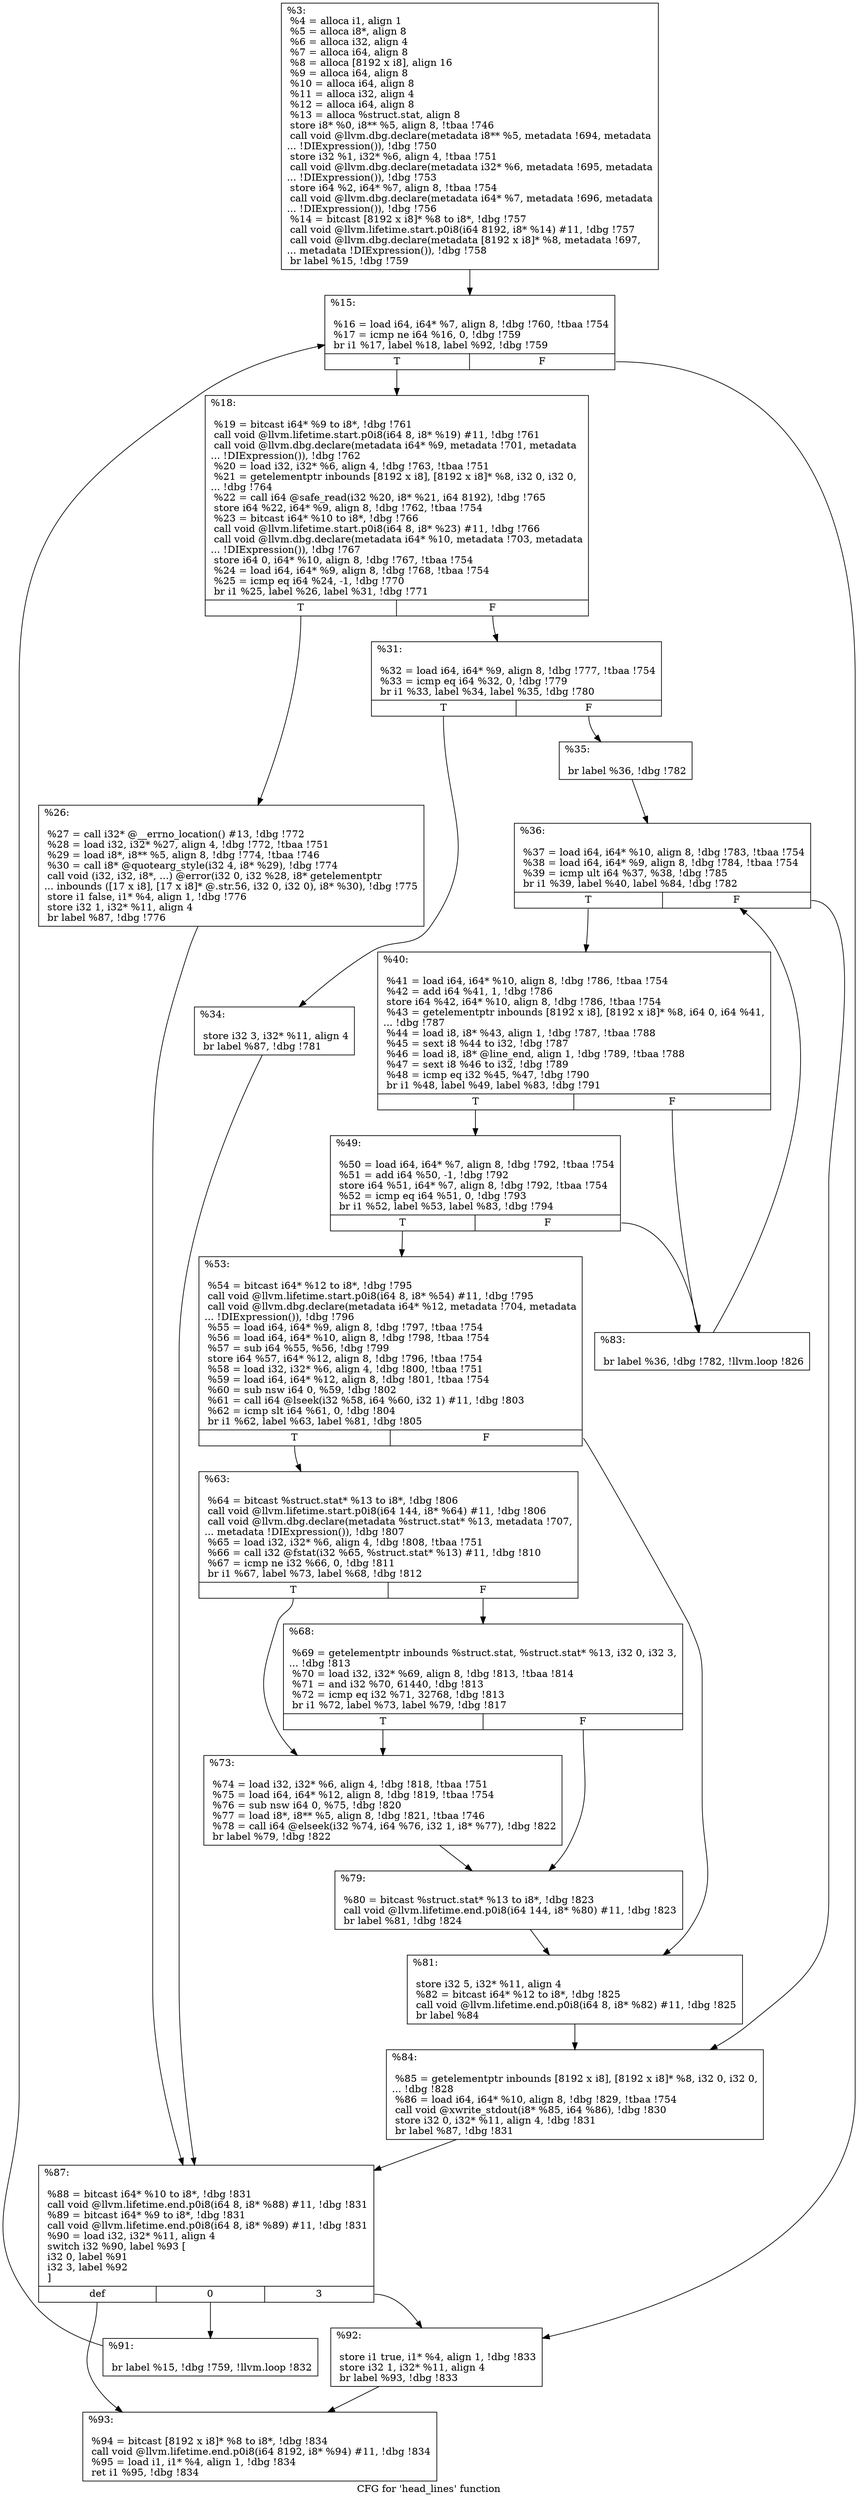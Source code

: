 digraph "CFG for 'head_lines' function" {
	label="CFG for 'head_lines' function";

	Node0x215cf20 [shape=record,label="{%3:\l  %4 = alloca i1, align 1\l  %5 = alloca i8*, align 8\l  %6 = alloca i32, align 4\l  %7 = alloca i64, align 8\l  %8 = alloca [8192 x i8], align 16\l  %9 = alloca i64, align 8\l  %10 = alloca i64, align 8\l  %11 = alloca i32, align 4\l  %12 = alloca i64, align 8\l  %13 = alloca %struct.stat, align 8\l  store i8* %0, i8** %5, align 8, !tbaa !746\l  call void @llvm.dbg.declare(metadata i8** %5, metadata !694, metadata\l... !DIExpression()), !dbg !750\l  store i32 %1, i32* %6, align 4, !tbaa !751\l  call void @llvm.dbg.declare(metadata i32* %6, metadata !695, metadata\l... !DIExpression()), !dbg !753\l  store i64 %2, i64* %7, align 8, !tbaa !754\l  call void @llvm.dbg.declare(metadata i64* %7, metadata !696, metadata\l... !DIExpression()), !dbg !756\l  %14 = bitcast [8192 x i8]* %8 to i8*, !dbg !757\l  call void @llvm.lifetime.start.p0i8(i64 8192, i8* %14) #11, !dbg !757\l  call void @llvm.dbg.declare(metadata [8192 x i8]* %8, metadata !697,\l... metadata !DIExpression()), !dbg !758\l  br label %15, !dbg !759\l}"];
	Node0x215cf20 -> Node0x215cff0;
	Node0x215cff0 [shape=record,label="{%15:\l\l  %16 = load i64, i64* %7, align 8, !dbg !760, !tbaa !754\l  %17 = icmp ne i64 %16, 0, !dbg !759\l  br i1 %17, label %18, label %92, !dbg !759\l|{<s0>T|<s1>F}}"];
	Node0x215cff0:s0 -> Node0x215d040;
	Node0x215cff0:s1 -> Node0x215d5e0;
	Node0x215d040 [shape=record,label="{%18:\l\l  %19 = bitcast i64* %9 to i8*, !dbg !761\l  call void @llvm.lifetime.start.p0i8(i64 8, i8* %19) #11, !dbg !761\l  call void @llvm.dbg.declare(metadata i64* %9, metadata !701, metadata\l... !DIExpression()), !dbg !762\l  %20 = load i32, i32* %6, align 4, !dbg !763, !tbaa !751\l  %21 = getelementptr inbounds [8192 x i8], [8192 x i8]* %8, i32 0, i32 0,\l... !dbg !764\l  %22 = call i64 @safe_read(i32 %20, i8* %21, i64 8192), !dbg !765\l  store i64 %22, i64* %9, align 8, !dbg !762, !tbaa !754\l  %23 = bitcast i64* %10 to i8*, !dbg !766\l  call void @llvm.lifetime.start.p0i8(i64 8, i8* %23) #11, !dbg !766\l  call void @llvm.dbg.declare(metadata i64* %10, metadata !703, metadata\l... !DIExpression()), !dbg !767\l  store i64 0, i64* %10, align 8, !dbg !767, !tbaa !754\l  %24 = load i64, i64* %9, align 8, !dbg !768, !tbaa !754\l  %25 = icmp eq i64 %24, -1, !dbg !770\l  br i1 %25, label %26, label %31, !dbg !771\l|{<s0>T|<s1>F}}"];
	Node0x215d040:s0 -> Node0x215d090;
	Node0x215d040:s1 -> Node0x215d0e0;
	Node0x215d090 [shape=record,label="{%26:\l\l  %27 = call i32* @__errno_location() #13, !dbg !772\l  %28 = load i32, i32* %27, align 4, !dbg !772, !tbaa !751\l  %29 = load i8*, i8** %5, align 8, !dbg !774, !tbaa !746\l  %30 = call i8* @quotearg_style(i32 4, i8* %29), !dbg !774\l  call void (i32, i32, i8*, ...) @error(i32 0, i32 %28, i8* getelementptr\l... inbounds ([17 x i8], [17 x i8]* @.str.56, i32 0, i32 0), i8* %30), !dbg !775\l  store i1 false, i1* %4, align 1, !dbg !776\l  store i32 1, i32* %11, align 4\l  br label %87, !dbg !776\l}"];
	Node0x215d090 -> Node0x215d540;
	Node0x215d0e0 [shape=record,label="{%31:\l\l  %32 = load i64, i64* %9, align 8, !dbg !777, !tbaa !754\l  %33 = icmp eq i64 %32, 0, !dbg !779\l  br i1 %33, label %34, label %35, !dbg !780\l|{<s0>T|<s1>F}}"];
	Node0x215d0e0:s0 -> Node0x215d130;
	Node0x215d0e0:s1 -> Node0x215d180;
	Node0x215d130 [shape=record,label="{%34:\l\l  store i32 3, i32* %11, align 4\l  br label %87, !dbg !781\l}"];
	Node0x215d130 -> Node0x215d540;
	Node0x215d180 [shape=record,label="{%35:\l\l  br label %36, !dbg !782\l}"];
	Node0x215d180 -> Node0x215d1d0;
	Node0x215d1d0 [shape=record,label="{%36:\l\l  %37 = load i64, i64* %10, align 8, !dbg !783, !tbaa !754\l  %38 = load i64, i64* %9, align 8, !dbg !784, !tbaa !754\l  %39 = icmp ult i64 %37, %38, !dbg !785\l  br i1 %39, label %40, label %84, !dbg !782\l|{<s0>T|<s1>F}}"];
	Node0x215d1d0:s0 -> Node0x215d220;
	Node0x215d1d0:s1 -> Node0x215d4f0;
	Node0x215d220 [shape=record,label="{%40:\l\l  %41 = load i64, i64* %10, align 8, !dbg !786, !tbaa !754\l  %42 = add i64 %41, 1, !dbg !786\l  store i64 %42, i64* %10, align 8, !dbg !786, !tbaa !754\l  %43 = getelementptr inbounds [8192 x i8], [8192 x i8]* %8, i64 0, i64 %41,\l... !dbg !787\l  %44 = load i8, i8* %43, align 1, !dbg !787, !tbaa !788\l  %45 = sext i8 %44 to i32, !dbg !787\l  %46 = load i8, i8* @line_end, align 1, !dbg !789, !tbaa !788\l  %47 = sext i8 %46 to i32, !dbg !789\l  %48 = icmp eq i32 %45, %47, !dbg !790\l  br i1 %48, label %49, label %83, !dbg !791\l|{<s0>T|<s1>F}}"];
	Node0x215d220:s0 -> Node0x215d270;
	Node0x215d220:s1 -> Node0x215d4a0;
	Node0x215d270 [shape=record,label="{%49:\l\l  %50 = load i64, i64* %7, align 8, !dbg !792, !tbaa !754\l  %51 = add i64 %50, -1, !dbg !792\l  store i64 %51, i64* %7, align 8, !dbg !792, !tbaa !754\l  %52 = icmp eq i64 %51, 0, !dbg !793\l  br i1 %52, label %53, label %83, !dbg !794\l|{<s0>T|<s1>F}}"];
	Node0x215d270:s0 -> Node0x215d2c0;
	Node0x215d270:s1 -> Node0x215d4a0;
	Node0x215d2c0 [shape=record,label="{%53:\l\l  %54 = bitcast i64* %12 to i8*, !dbg !795\l  call void @llvm.lifetime.start.p0i8(i64 8, i8* %54) #11, !dbg !795\l  call void @llvm.dbg.declare(metadata i64* %12, metadata !704, metadata\l... !DIExpression()), !dbg !796\l  %55 = load i64, i64* %9, align 8, !dbg !797, !tbaa !754\l  %56 = load i64, i64* %10, align 8, !dbg !798, !tbaa !754\l  %57 = sub i64 %55, %56, !dbg !799\l  store i64 %57, i64* %12, align 8, !dbg !796, !tbaa !754\l  %58 = load i32, i32* %6, align 4, !dbg !800, !tbaa !751\l  %59 = load i64, i64* %12, align 8, !dbg !801, !tbaa !754\l  %60 = sub nsw i64 0, %59, !dbg !802\l  %61 = call i64 @lseek(i32 %58, i64 %60, i32 1) #11, !dbg !803\l  %62 = icmp slt i64 %61, 0, !dbg !804\l  br i1 %62, label %63, label %81, !dbg !805\l|{<s0>T|<s1>F}}"];
	Node0x215d2c0:s0 -> Node0x215d310;
	Node0x215d2c0:s1 -> Node0x215d450;
	Node0x215d310 [shape=record,label="{%63:\l\l  %64 = bitcast %struct.stat* %13 to i8*, !dbg !806\l  call void @llvm.lifetime.start.p0i8(i64 144, i8* %64) #11, !dbg !806\l  call void @llvm.dbg.declare(metadata %struct.stat* %13, metadata !707,\l... metadata !DIExpression()), !dbg !807\l  %65 = load i32, i32* %6, align 4, !dbg !808, !tbaa !751\l  %66 = call i32 @fstat(i32 %65, %struct.stat* %13) #11, !dbg !810\l  %67 = icmp ne i32 %66, 0, !dbg !811\l  br i1 %67, label %73, label %68, !dbg !812\l|{<s0>T|<s1>F}}"];
	Node0x215d310:s0 -> Node0x215d3b0;
	Node0x215d310:s1 -> Node0x215d360;
	Node0x215d360 [shape=record,label="{%68:\l\l  %69 = getelementptr inbounds %struct.stat, %struct.stat* %13, i32 0, i32 3,\l... !dbg !813\l  %70 = load i32, i32* %69, align 8, !dbg !813, !tbaa !814\l  %71 = and i32 %70, 61440, !dbg !813\l  %72 = icmp eq i32 %71, 32768, !dbg !813\l  br i1 %72, label %73, label %79, !dbg !817\l|{<s0>T|<s1>F}}"];
	Node0x215d360:s0 -> Node0x215d3b0;
	Node0x215d360:s1 -> Node0x215d400;
	Node0x215d3b0 [shape=record,label="{%73:\l\l  %74 = load i32, i32* %6, align 4, !dbg !818, !tbaa !751\l  %75 = load i64, i64* %12, align 8, !dbg !819, !tbaa !754\l  %76 = sub nsw i64 0, %75, !dbg !820\l  %77 = load i8*, i8** %5, align 8, !dbg !821, !tbaa !746\l  %78 = call i64 @elseek(i32 %74, i64 %76, i32 1, i8* %77), !dbg !822\l  br label %79, !dbg !822\l}"];
	Node0x215d3b0 -> Node0x215d400;
	Node0x215d400 [shape=record,label="{%79:\l\l  %80 = bitcast %struct.stat* %13 to i8*, !dbg !823\l  call void @llvm.lifetime.end.p0i8(i64 144, i8* %80) #11, !dbg !823\l  br label %81, !dbg !824\l}"];
	Node0x215d400 -> Node0x215d450;
	Node0x215d450 [shape=record,label="{%81:\l\l  store i32 5, i32* %11, align 4\l  %82 = bitcast i64* %12 to i8*, !dbg !825\l  call void @llvm.lifetime.end.p0i8(i64 8, i8* %82) #11, !dbg !825\l  br label %84\l}"];
	Node0x215d450 -> Node0x215d4f0;
	Node0x215d4a0 [shape=record,label="{%83:\l\l  br label %36, !dbg !782, !llvm.loop !826\l}"];
	Node0x215d4a0 -> Node0x215d1d0;
	Node0x215d4f0 [shape=record,label="{%84:\l\l  %85 = getelementptr inbounds [8192 x i8], [8192 x i8]* %8, i32 0, i32 0,\l... !dbg !828\l  %86 = load i64, i64* %10, align 8, !dbg !829, !tbaa !754\l  call void @xwrite_stdout(i8* %85, i64 %86), !dbg !830\l  store i32 0, i32* %11, align 4, !dbg !831\l  br label %87, !dbg !831\l}"];
	Node0x215d4f0 -> Node0x215d540;
	Node0x215d540 [shape=record,label="{%87:\l\l  %88 = bitcast i64* %10 to i8*, !dbg !831\l  call void @llvm.lifetime.end.p0i8(i64 8, i8* %88) #11, !dbg !831\l  %89 = bitcast i64* %9 to i8*, !dbg !831\l  call void @llvm.lifetime.end.p0i8(i64 8, i8* %89) #11, !dbg !831\l  %90 = load i32, i32* %11, align 4\l  switch i32 %90, label %93 [\l    i32 0, label %91\l    i32 3, label %92\l  ]\l|{<s0>def|<s1>0|<s2>3}}"];
	Node0x215d540:s0 -> Node0x215d630;
	Node0x215d540:s1 -> Node0x215d590;
	Node0x215d540:s2 -> Node0x215d5e0;
	Node0x215d590 [shape=record,label="{%91:\l\l  br label %15, !dbg !759, !llvm.loop !832\l}"];
	Node0x215d590 -> Node0x215cff0;
	Node0x215d5e0 [shape=record,label="{%92:\l\l  store i1 true, i1* %4, align 1, !dbg !833\l  store i32 1, i32* %11, align 4\l  br label %93, !dbg !833\l}"];
	Node0x215d5e0 -> Node0x215d630;
	Node0x215d630 [shape=record,label="{%93:\l\l  %94 = bitcast [8192 x i8]* %8 to i8*, !dbg !834\l  call void @llvm.lifetime.end.p0i8(i64 8192, i8* %94) #11, !dbg !834\l  %95 = load i1, i1* %4, align 1, !dbg !834\l  ret i1 %95, !dbg !834\l}"];
}
